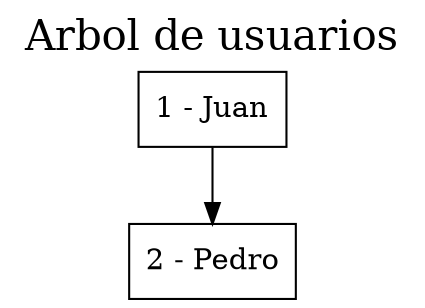 digraph grafica{
rankdir=TB;graph[label="Arbol de usuarios", labelloc=t, fontsize=20]
node [shape = record, style=filled, fillcolor=white];
nodo1[ label ="1 - Juan"];
nodo2 [ label ="2 - Pedro"];
nodo1->nodo2
}